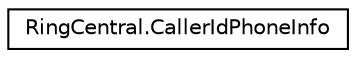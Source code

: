 digraph "Graphical Class Hierarchy"
{
 // LATEX_PDF_SIZE
  edge [fontname="Helvetica",fontsize="10",labelfontname="Helvetica",labelfontsize="10"];
  node [fontname="Helvetica",fontsize="10",shape=record];
  rankdir="LR";
  Node0 [label="RingCentral.CallerIdPhoneInfo",height=0.2,width=0.4,color="black", fillcolor="white", style="filled",URL="$classRingCentral_1_1CallerIdPhoneInfo.html",tooltip=" "];
}
